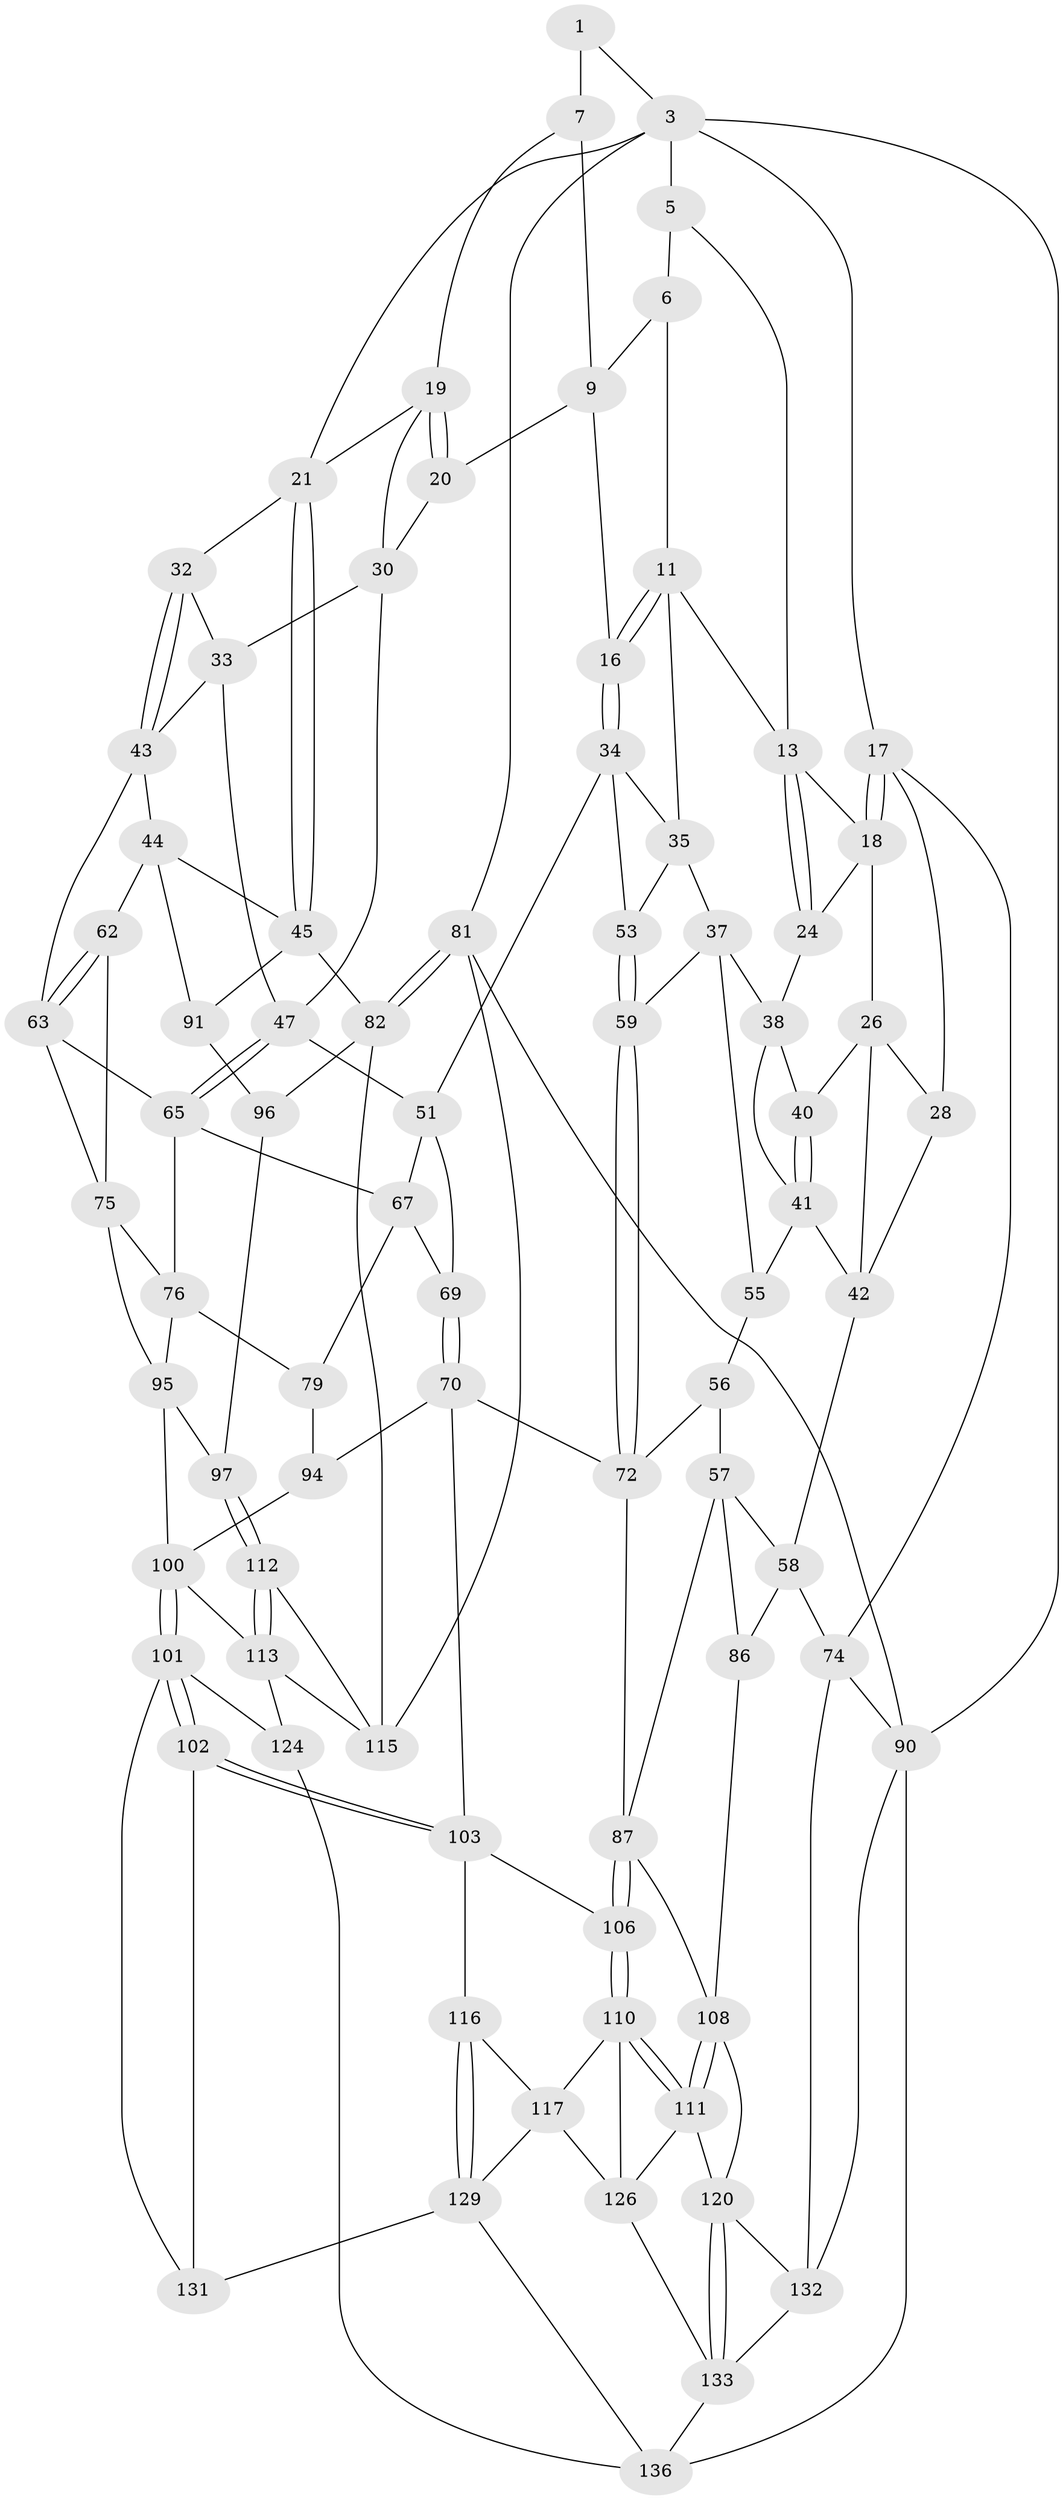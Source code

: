 // original degree distribution, {3: 0.014492753623188406, 6: 0.2246376811594203, 5: 0.5217391304347826, 4: 0.2391304347826087}
// Generated by graph-tools (version 1.1) at 2025/11/02/27/25 16:11:53]
// undirected, 80 vertices, 172 edges
graph export_dot {
graph [start="1"]
  node [color=gray90,style=filled];
  1 [pos="+0.5489172320767086+0",super="+2"];
  3 [pos="+1+0",super="+4"];
  5 [pos="+0.39635737373644536+0"];
  6 [pos="+0.5031118504041591+0",super="+10"];
  7 [pos="+0.7562414160206856+0.07685581856037053",super="+8"];
  9 [pos="+0.6052995645166216+0.08477561200817735",super="+15"];
  11 [pos="+0.5122694499438187+0.13534597323726938",super="+12"];
  13 [pos="+0.3265446081629786+0.14081322582283662",super="+14"];
  16 [pos="+0.5898162402695442+0.23755980112274983"];
  17 [pos="+0+0",super="+29"];
  18 [pos="+0.09277682555018267+0.09006547570560362",super="+25"];
  19 [pos="+0.761159748248784+0.13550577995849228",super="+23"];
  20 [pos="+0.6839099783217832+0.2502618463006381"];
  21 [pos="+1+0",super="+22"];
  24 [pos="+0.3049799815034342+0.1771348260147631"];
  26 [pos="+0.13762462129178255+0.22648262942327005",super="+27"];
  28 [pos="+0+0.29050946945749445"];
  30 [pos="+0.8151870196803815+0.2576628613426903",super="+31"];
  32 [pos="+0.9107827848416027+0.2581407052070232"];
  33 [pos="+0.8179650757619757+0.2601849470020748",super="+46"];
  34 [pos="+0.5475263950535233+0.25915702842472416",super="+52"];
  35 [pos="+0.4900819173499546+0.255885882330778",super="+36"];
  37 [pos="+0.3110203056536287+0.3078372565059036",super="+60"];
  38 [pos="+0.30254324262053567+0.3041691897943098",super="+39"];
  40 [pos="+0.17502944946463853+0.23082488094160888"];
  41 [pos="+0.17241042132354098+0.3223424155629088",super="+54"];
  42 [pos="+0.14010774708551593+0.2969823294305561",super="+50"];
  43 [pos="+0.9473498559652157+0.33173664186594914",super="+49"];
  44 [pos="+0.9529336041409281+0.3311678458427775",super="+61"];
  45 [pos="+1+0.2456188083479703",super="+83"];
  47 [pos="+0.7788220028935406+0.3908400243050219",super="+48"];
  51 [pos="+0.6593016906597611+0.3955236233300943",super="+68"];
  53 [pos="+0.4910206256878476+0.434633766651752"];
  55 [pos="+0.21800154863433047+0.4060843532277023"];
  56 [pos="+0.20016464285548394+0.428715360973435"];
  57 [pos="+0.14969558760313226+0.4465369964397183",super="+85"];
  58 [pos="+0.09814642445200732+0.42221495603283166",super="+73"];
  59 [pos="+0.45612892697027896+0.5247257568985189"];
  62 [pos="+0.9875877804063488+0.5398917611435469"];
  63 [pos="+0.9155411547127028+0.4179530316293259",super="+64"];
  65 [pos="+0.786655451579898+0.4071254694395174",super="+66"];
  67 [pos="+0.7460569903204913+0.48740407604092206",super="+80"];
  69 [pos="+0.6548293345845253+0.5084150265622497"];
  70 [pos="+0.6026492663862404+0.5614818510006462",super="+71"];
  72 [pos="+0.456360853117817+0.5408777975098541",super="+84"];
  74 [pos="+0+0.709040452623734",super="+89"];
  75 [pos="+0.8620290747081559+0.5093967824523203",super="+77"];
  76 [pos="+0.8102315932144064+0.5533409775381124",super="+78"];
  79 [pos="+0.7726880427497539+0.5930399528857968",super="+93"];
  81 [pos="+1+1"];
  82 [pos="+1+0.8821767315124597",super="+114"];
  86 [pos="+0+0.6725195434113792"];
  87 [pos="+0.2560271857991108+0.6095883648455016",super="+88"];
  90 [pos="+0+1",super="+138"];
  91 [pos="+1+0.5614801756468252",super="+92"];
  94 [pos="+0.6466187470259576+0.5888018880178717",super="+99"];
  95 [pos="+0.8334040286226078+0.6382133356739362",super="+98"];
  96 [pos="+0.9569952985851863+0.6546419842140572",super="+107"];
  97 [pos="+0.8474939796216492+0.675405177442273"];
  100 [pos="+0.6806072001373069+0.7273635123961552",super="+105"];
  101 [pos="+0.5902040184583305+0.7966531377546391",super="+125"];
  102 [pos="+0.5442057585218599+0.7495151585471639"];
  103 [pos="+0.4927979210145833+0.6868801234995237",super="+104"];
  106 [pos="+0.32735457833976545+0.6328248306028139"];
  108 [pos="+0.19511661016099788+0.7205865535306241",super="+109"];
  110 [pos="+0.27087546793328426+0.7504575679882983",super="+118"];
  111 [pos="+0.22593422673528307+0.7472937112188747",super="+119"];
  112 [pos="+0.8857911590087546+0.7441716454011404"];
  113 [pos="+0.8249909163363324+0.8814214135905013",super="+123"];
  115 [pos="+0.922512304322051+0.7485989768861655",super="+122"];
  116 [pos="+0.3873919676263648+0.7636570766562143"];
  117 [pos="+0.2980582271389829+0.7635242283095255",super="+127"];
  120 [pos="+0.1709228417758904+0.869597916171045",super="+121"];
  124 [pos="+0.6893206906381452+1"];
  126 [pos="+0.2648692061895568+0.8354031873863684",super="+128"];
  129 [pos="+0.35788934328282007+0.8892900150148868",super="+130"];
  131 [pos="+0.38482736598448436+0.8741448318417734"];
  132 [pos="+0+0.8549483437395269",super="+135"];
  133 [pos="+0.18845571722715518+0.9005024703054372",super="+134"];
  136 [pos="+0.355686249698804+0.9198057851938163",super="+137"];
  1 -- 7 [weight=2];
  1 -- 3;
  3 -- 21;
  3 -- 81;
  3 -- 17;
  3 -- 90;
  3 -- 5;
  5 -- 6;
  5 -- 13;
  6 -- 9;
  6 -- 11;
  7 -- 9;
  7 -- 19;
  9 -- 16;
  9 -- 20;
  11 -- 16;
  11 -- 16;
  11 -- 35;
  11 -- 13;
  13 -- 24;
  13 -- 24;
  13 -- 18;
  16 -- 34;
  16 -- 34;
  17 -- 18;
  17 -- 18;
  17 -- 74;
  17 -- 28;
  18 -- 24;
  18 -- 26;
  19 -- 20;
  19 -- 20;
  19 -- 30;
  19 -- 21;
  20 -- 30;
  21 -- 45;
  21 -- 45;
  21 -- 32;
  24 -- 38;
  26 -- 40;
  26 -- 42;
  26 -- 28;
  28 -- 42;
  30 -- 33;
  30 -- 47;
  32 -- 33;
  32 -- 43;
  32 -- 43;
  33 -- 43;
  33 -- 47;
  34 -- 35;
  34 -- 51;
  34 -- 53;
  35 -- 37;
  35 -- 53;
  37 -- 38;
  37 -- 59;
  37 -- 55;
  38 -- 41;
  38 -- 40;
  40 -- 41;
  40 -- 41;
  41 -- 42;
  41 -- 55;
  42 -- 58;
  43 -- 44;
  43 -- 63;
  44 -- 45;
  44 -- 62;
  44 -- 91;
  45 -- 82;
  45 -- 91;
  47 -- 65;
  47 -- 65;
  47 -- 51;
  51 -- 67;
  51 -- 69;
  53 -- 59;
  53 -- 59;
  55 -- 56;
  56 -- 57;
  56 -- 72;
  57 -- 58;
  57 -- 86;
  57 -- 87;
  58 -- 74;
  58 -- 86;
  59 -- 72;
  59 -- 72;
  62 -- 63;
  62 -- 63;
  62 -- 75;
  63 -- 65;
  63 -- 75;
  65 -- 67;
  65 -- 76;
  67 -- 69;
  67 -- 79;
  69 -- 70;
  69 -- 70;
  70 -- 94;
  70 -- 72;
  70 -- 103;
  72 -- 87;
  74 -- 132;
  74 -- 90;
  75 -- 76;
  75 -- 95;
  76 -- 79;
  76 -- 95;
  79 -- 94 [weight=2];
  81 -- 82;
  81 -- 82;
  81 -- 90;
  81 -- 115;
  82 -- 115;
  82 -- 96;
  86 -- 108;
  87 -- 106;
  87 -- 106;
  87 -- 108;
  90 -- 136;
  90 -- 132;
  91 -- 96 [weight=2];
  94 -- 100;
  95 -- 97;
  95 -- 100;
  96 -- 97;
  97 -- 112;
  97 -- 112;
  100 -- 101;
  100 -- 101;
  100 -- 113;
  101 -- 102;
  101 -- 102;
  101 -- 131;
  101 -- 124;
  102 -- 103;
  102 -- 103;
  102 -- 131;
  103 -- 116;
  103 -- 106;
  106 -- 110;
  106 -- 110;
  108 -- 111;
  108 -- 111;
  108 -- 120;
  110 -- 111;
  110 -- 111;
  110 -- 126;
  110 -- 117;
  111 -- 120;
  111 -- 126;
  112 -- 113;
  112 -- 113;
  112 -- 115;
  113 -- 115;
  113 -- 124;
  116 -- 117;
  116 -- 129;
  116 -- 129;
  117 -- 126;
  117 -- 129;
  120 -- 133;
  120 -- 133;
  120 -- 132;
  124 -- 136;
  126 -- 133;
  129 -- 131;
  129 -- 136;
  132 -- 133;
  133 -- 136;
}
